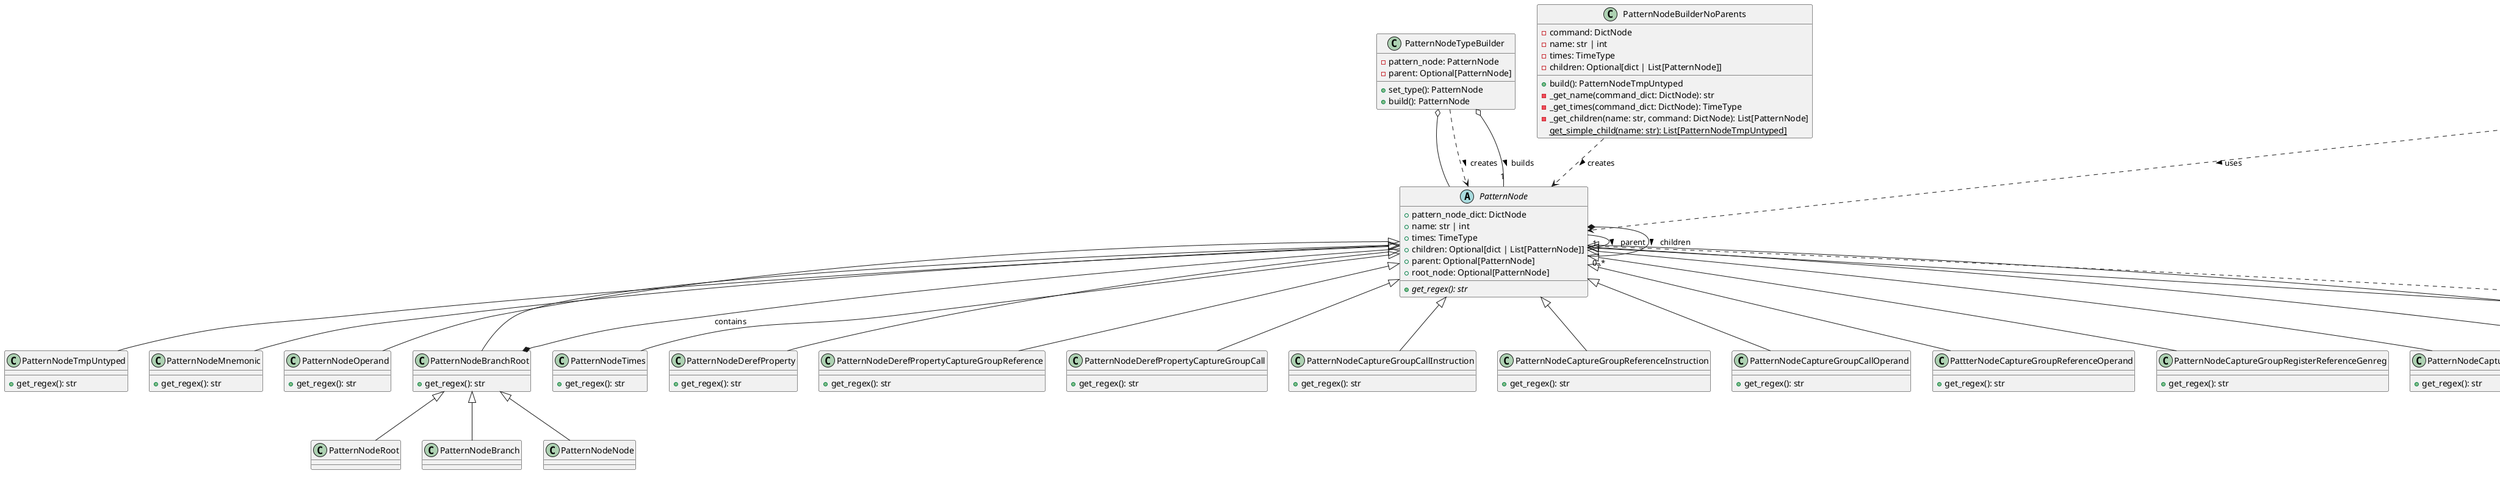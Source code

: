 @startuml regex_module_class_diagram

abstract class File2Regex {
    {static} +load_file(file): Any
    +produce_regex()
    +get_assembly_style(): DisassStyle
}

class Yaml2Regex {
    -loaded_file: Any
    -macros_from_terminal_filepath: Optional[List[str]]
    {static} +load_file(file: str): Any
    +produce_regex(): str
    -_get_pattern(): PatternTree
    -load_macros_from_args(): List[Dict]
    -_generate_rule_tree(patterns: PatternTree): PatternNode
    +get_assembly_style(): DisassStyle
    +get_valid_addr_range(): Optional[ValidAddrRange]
}

class MacroExpander {
    +resolve_all_macros(macros: List[Dict], tree: PatternTree): PatternTree
    -_resolve_macro(macro: MacroTree, tree: PatternTree): PatternTree
    -_macro_has_args(macro: MacroTree): bool
    -_apply_macro_recursively(macro: MacroTree, tree: PatternTree): PatternTree
    -_process_str_tree(tree: str, macro_name: str, macro: MacroTree): PatternTree
    -_process_dict_tree(tree: Dict, macro_name: str, macro: MacroTree): PatternTree
    -_apply_macro_to_tree(node: PatternTree, macro: MacroTree): PatternTree
    -_apply_macro_to_tree_substring(node: str, macro: MacroTree): str
}

class PatternNodeBuilderNoParents {
    -command: DictNode
    -name: str | int
    -times: TimeType
    -children: Optional[dict | List[PatternNode]]
    +build(): PatternNodeTmpUntyped
    -_get_name(command_dict: DictNode): str
    -_get_times(command_dict: DictNode): TimeType
    -_get_children(name: str, command: DictNode): List[PatternNode]
    {static} get_simple_child(name: str): List[PatternNodeTmpUntyped]
}

abstract class PatternNode {
    +pattern_node_dict: DictNode
    +name: str | int
    +times: TimeType
    +children: Optional[dict | List[PatternNode]]
    +parent: Optional[PatternNode]
    +root_node: Optional[PatternNode]
    +{abstract} get_regex(): str
}

class PatternNodeTypeBuilder {
    -pattern_node: PatternNode
    -parent: Optional[PatternNode]
    +set_type(): PatternNode
    +build(): PatternNode
}

class ArgsMappingGenerator {
    +get_args_mapping_dict(tree: PatternTree, args: List[str]): Dict
    -_get_args_mapping(tree: PatternTree, current_arg: str): Generator[Dict, None, None]
    -_yield_key_value_pairs(data: Union[Dict[Any, Any], List[Any]]): Generator[Tuple[Any, Any], None, None]
}

class MacroArgsResolver {
    +resolve(macro: MacroTree, tree: PatternTree): MacroTree
    -_get_macro_mapping_arg_dict(macro: MacroTree, tree: PatternTree): MappingDict
    -_evaluate_args_in_macro(macro: MacroTree, mapping_dict: MappingDict): MacroTree
    -_iter_items_with_path(elems: Union[str, List, Dict], path: Tuple = ()): Generator[Tuple[Tuple, Any], None, None]
    -_replace_item_in_structure(struct: Union[Dict, List], path: Tuple, new_value: Any): None
}

class CaptureGroupIndex {
    +index: int
    +to_regex(): str
}

class CaptureGroupIndexInstruction {
    +to_regex(): str
}

class CaptureGroupIndexOperand {
    +to_regex(): str
}

class CaptureGroupIndexRegister {
    +to_regex(): str
}

class DerefObject {
    +get_regex(): str
}

class DerefObjectBuilder {
    +build(): DerefObject
}

class PatternNodeTmpUntyped {
    +get_regex(): str
}

class PatternNodeMnemonic {
    +get_regex(): str
}

class PatternNodeOperand {
    +get_regex(): str
}

class PatternNodeBranchRoot {
    +get_regex(): str
}

class PatternNodeRoot {
}

class PatternNodeBranch {
}

class PatternNodeNode {
}

class PatternNodeTimes {
    +get_regex(): str
}

class CaptureGroupCallRegexBuilder {
    +build(): str
}

class PatternNodeDerefProperty {
    +get_regex(): str
}

class PatternNodeDeref {
    +get_regex(): str
}

class PatternNodeDerefPropertyCaptureGroupReference {
    +get_regex(): str
}
class PatternNodeDerefPropertyCaptureGroupCall {
    +get_regex(): str
}

class PatternNodeCaptureGroupCallInstruction {
    +get_regex(): str
}

class PatternNodeCaptureGroupReferenceInstruction {
    +get_regex(): str
}

class PatternNodeCaptureGroupCallOperand {
    +get_regex(): str
}

class PattterNodeCaptureGroupReferenceOperand {
    +get_regex(): str
}

class PatternNodeCaptureGroupRegisterReferenceGenreg {
    +get_regex(): str
}

class PatternNodeCaptureGroupRegisterReferenceIndreg {
    +get_regex(): str
}

class PatternNodeCaptureGroupRegisterReferenceStackreg {
    +get_regex(): str
}

class PatternNodeCaptureGroupRegisterReferenceBasereg {
    +get_regex(): str
}

PatternNode <|-- PatternNodeCaptureGroupCallInstruction
PatternNode <|-- PatternNodeCaptureGroupReferenceInstruction
PatternNode <|-- PatternNodeCaptureGroupCallOperand
PatternNode <|-- PattterNodeCaptureGroupReferenceOperand
PatternNode <|-- PatternNodeCaptureGroupRegisterReferenceGenreg
PatternNode <|-- PatternNodeCaptureGroupRegisterReferenceIndreg
PatternNode <|-- PatternNodeCaptureGroupRegisterReferenceStackreg
PatternNode <|-- PatternNodeCaptureGroupRegisterReferenceBasereg



Yaml2Regex --|> File2Regex
PatternNodeTypeBuilder o-- PatternNode
MacroExpander ..> PatternTree : uses >
PatternNodeBuilderNoParents ..> PatternNode : creates >
PatternNodeTypeBuilder ..> PatternNode : creates >

PatternNode <|-- PatternNodeTmpUntyped
PatternNode <|-- PatternNodeMnemonic
PatternNode <|-- PatternNodeOperand
PatternNode <|-- PatternNodeBranchRoot
PatternNodeBranchRoot <|-- PatternNodeRoot
PatternNodeBranchRoot <|-- PatternNodeBranch
PatternNodeBranchRoot <|-- PatternNodeNode
PatternNode <|-- PatternNodeTimes

PatternNodeBranchRoot *-- PatternNode : contains
PatternNodeTypeBuilder o-- "1" PatternNode : builds >
ArgsMappingGenerator ..> PatternTree : uses >
MacroArgsResolver ..> MacroTree : uses >
CaptureGroupIndex <|-- CaptureGroupIndexInstruction
CaptureGroupIndex <|-- CaptureGroupIndexOperand
CaptureGroupIndex <|-- CaptureGroupIndexRegister

DerefObjectBuilder ..> DerefObject : builds >
DerefObjectBuilder ..> PatternNode : uses >

PatternNode -- "1" PatternNode : parent >
PatternNode *-- "0..*" PatternNode : children >

PatternNode ..> CaptureGroupIndex : uses >
CaptureGroupCallRegexBuilder ..> CaptureGroupIndex : uses >

PatternNode <|-- PatternNodeDerefProperty
PatternNode <|-- PatternNodeDeref
PatternNode <|-- PatternNodeDerefPropertyCaptureGroupReference
PatternNode <|-- PatternNodeDerefPropertyCaptureGroupCall

PatternNodeDeref  .> DerefObject : uses >




@enduml
